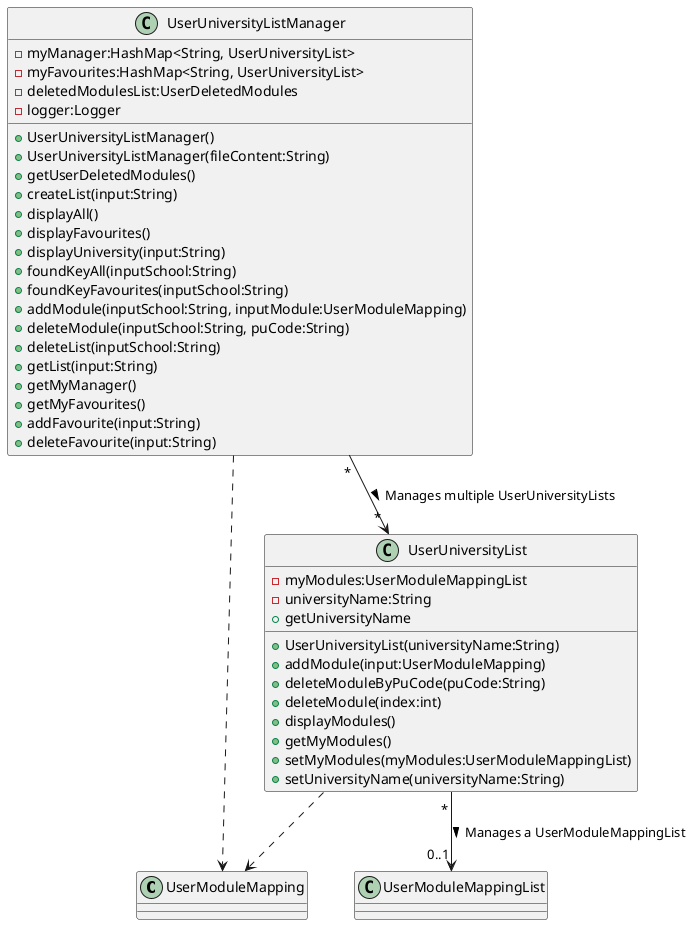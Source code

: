 @startuml
'https://plantuml.com/sequence-diagram

class UserModuleMapping {
}

class UserModuleMappingList {
}

class UserUniversityList {
    - myModules:UserModuleMappingList
    - universityName:String
    + UserUniversityList(universityName:String)
    + addModule(input:UserModuleMapping)
    + deleteModuleByPuCode(puCode:String)
    + deleteModule(index:int)
    + displayModules()
    + getMyModules()
    + setMyModules(myModules:UserModuleMappingList)
    + getUniversityName
    + setUniversityName(universityName:String)
}

class UserUniversityListManager {
    - myManager:HashMap<String, UserUniversityList>
    - myFavourites:HashMap<String, UserUniversityList>
    - deletedModulesList:UserDeletedModules
    - logger:Logger
    + UserUniversityListManager()
    + UserUniversityListManager(fileContent:String)
    + getUserDeletedModules()
    + createList(input:String)
    + displayAll()
    + displayFavourites()
    + displayUniversity(input:String)
    + foundKeyAll(inputSchool:String)
    + foundKeyFavourites(inputSchool:String)
    + addModule(inputSchool:String, inputModule:UserModuleMapping)
    + deleteModule(inputSchool:String, puCode:String)
    + deleteList(inputSchool:String)
    + getList(input:String)
    + getMyManager()
    + getMyFavourites()
    + addFavourite(input:String)
    + deleteFavourite(input:String)
}

UserUniversityListManager .> UserModuleMapping
UserUniversityListManager " * " --> " * " UserUniversityList :> Manages multiple UserUniversityLists
UserUniversityList ..> UserModuleMapping
UserUniversityList " * " --> "0..1" UserModuleMappingList :> Manages a UserModuleMappingList
@enduml